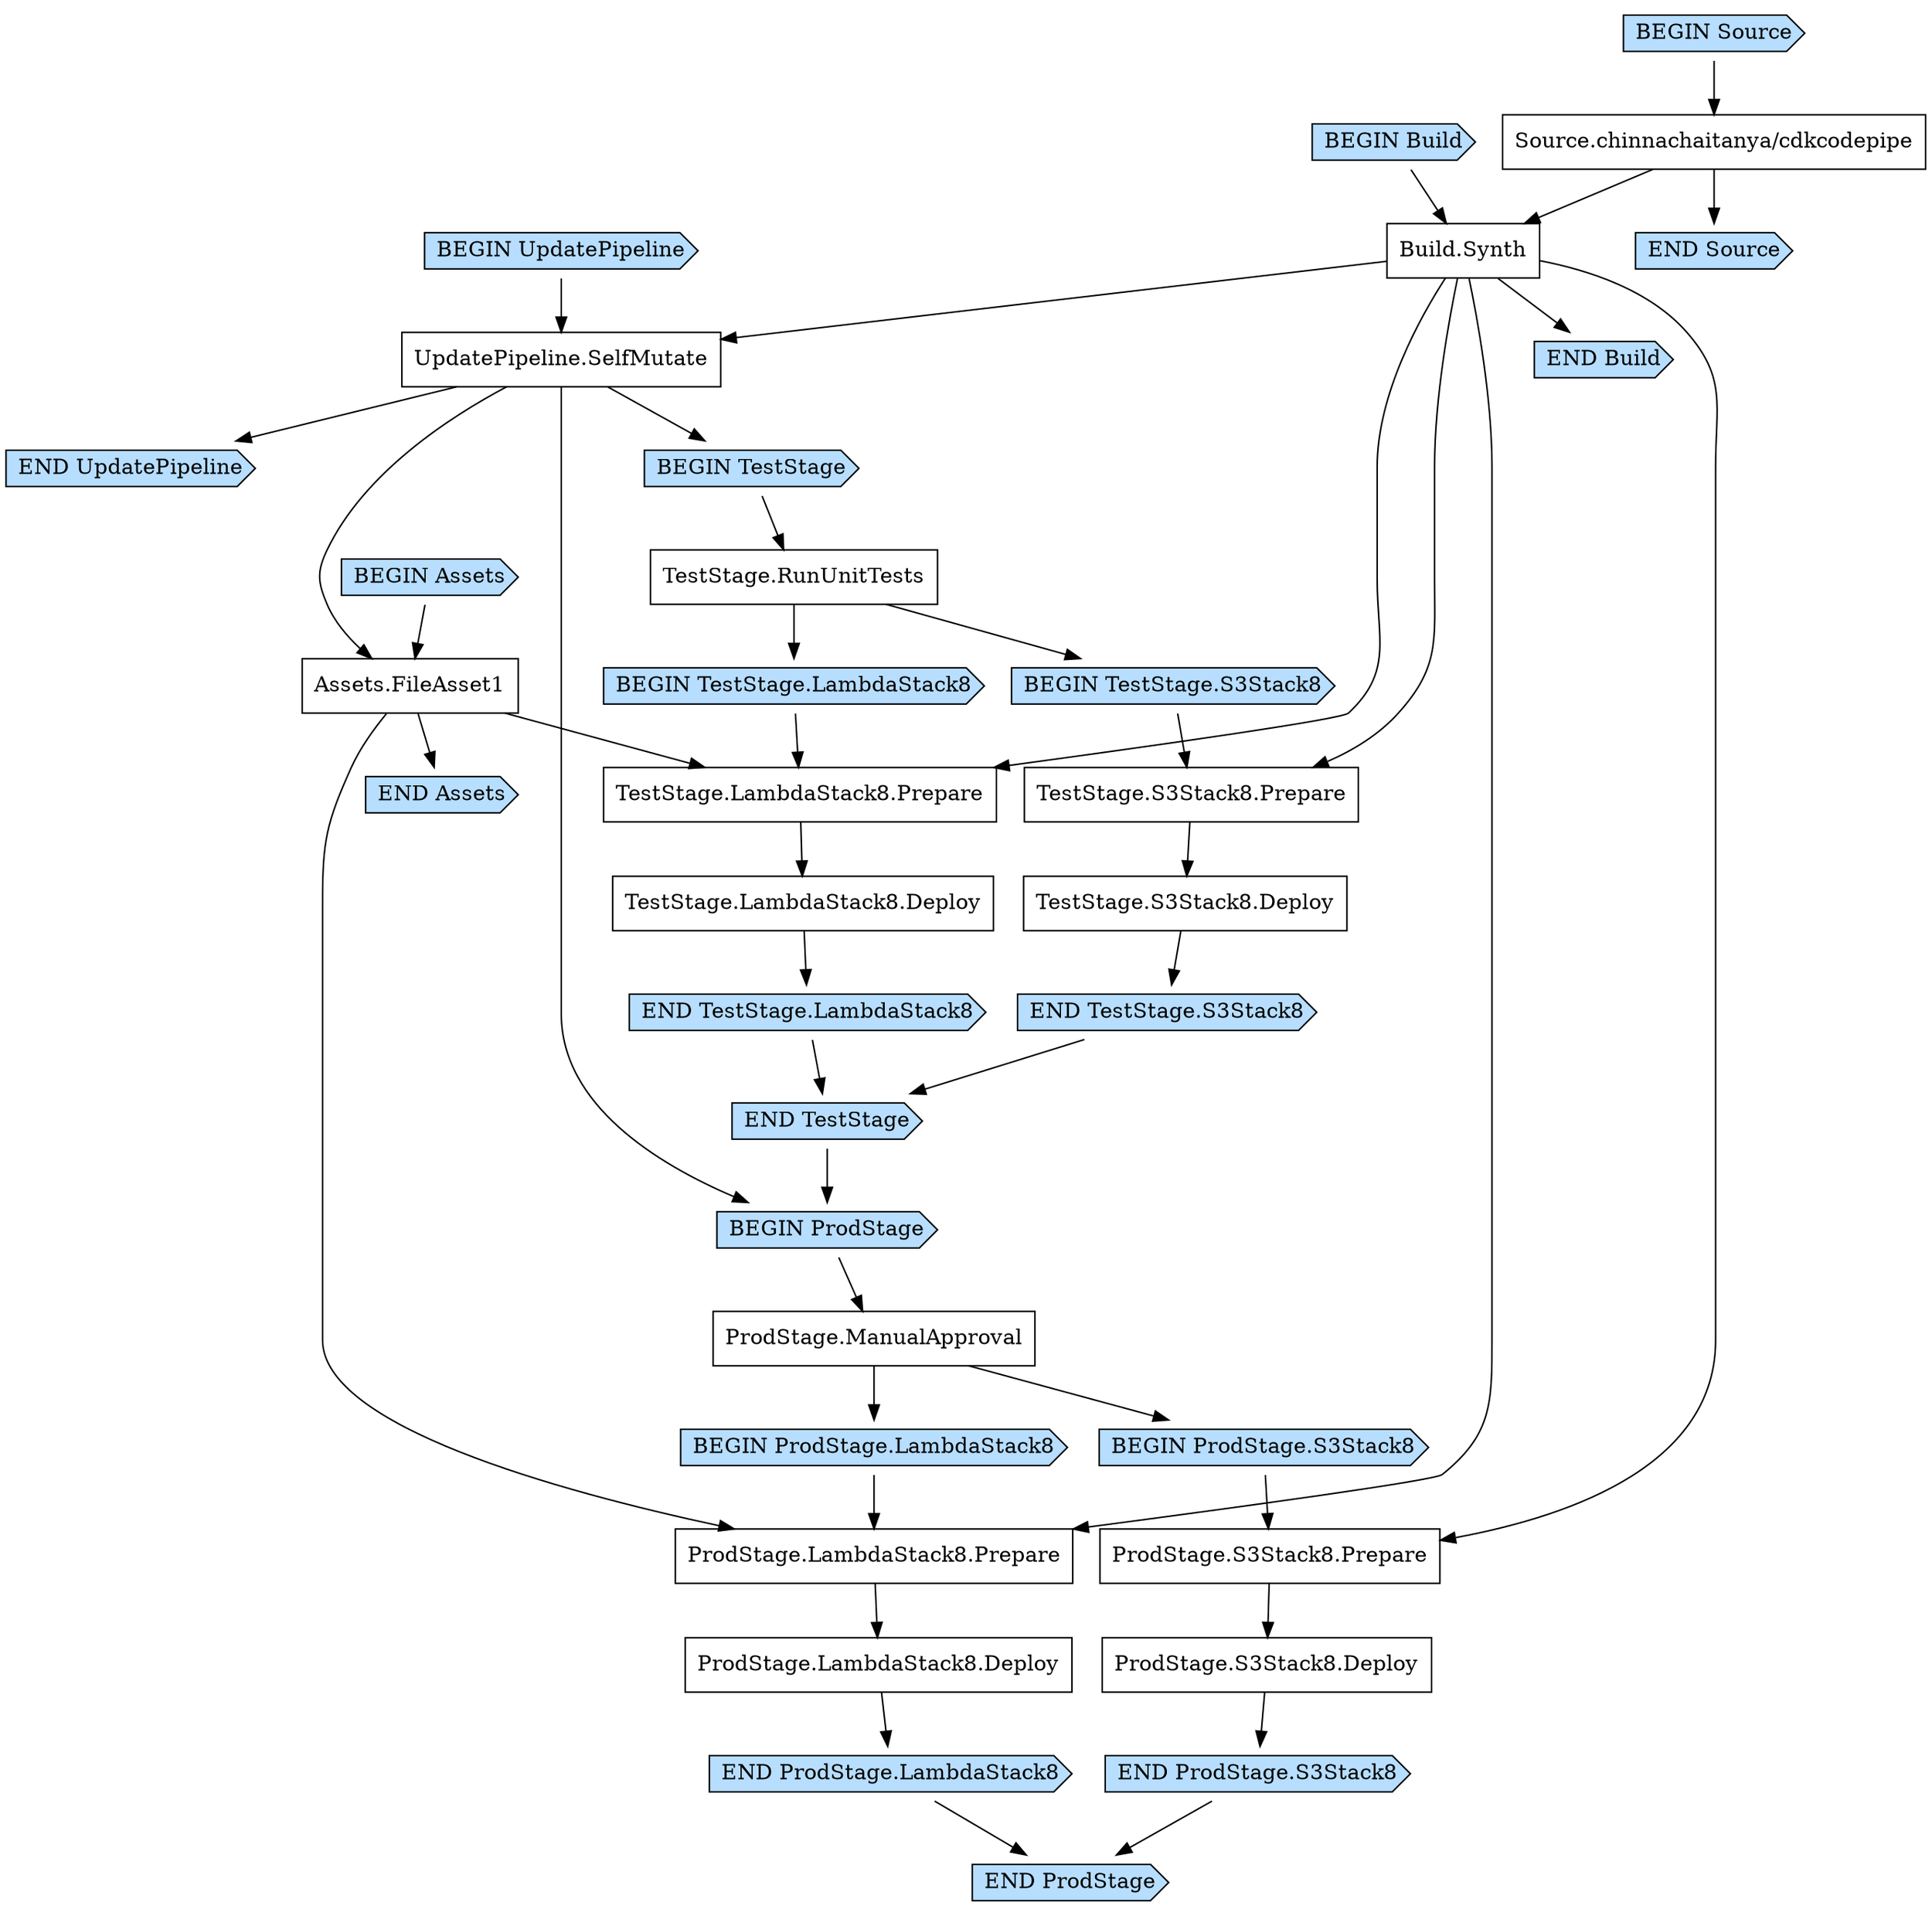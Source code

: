 digraph G {
  # Arrows represent an "unlocks" relationship (opposite of dependency). So chosen
  # because the layout looks more natural that way.
  # To represent subgraph dependencies, subgraphs are represented by BEGIN/END nodes.
  # To render: `dot -Tsvg CodepipelineappStack8testPipeline82E89563E.dot > graph.svg`, open in a browser.
  node [shape="box"];
"BEGIN Build" [shape="cds", style="filled", fillcolor="#b7deff"];
"END Build" [shape="cds", style="filled", fillcolor="#b7deff"];
"Build.Synth";
"Source.chinnachaitanya/cdkcodepipe" -> "Build.Synth";
"BEGIN Build" -> "Build.Synth";
"Build.Synth" -> "END Build";
"BEGIN UpdatePipeline" [shape="cds", style="filled", fillcolor="#b7deff"];
"END UpdatePipeline" [shape="cds", style="filled", fillcolor="#b7deff"];
"UpdatePipeline.SelfMutate";
"Build.Synth" -> "UpdatePipeline.SelfMutate";
"BEGIN UpdatePipeline" -> "UpdatePipeline.SelfMutate";
"UpdatePipeline.SelfMutate" -> "END UpdatePipeline";
"BEGIN Assets" [shape="cds", style="filled", fillcolor="#b7deff"];
"END Assets" [shape="cds", style="filled", fillcolor="#b7deff"];
"Assets.FileAsset1";
"UpdatePipeline.SelfMutate" -> "Assets.FileAsset1";
"BEGIN Assets" -> "Assets.FileAsset1";
"Assets.FileAsset1" -> "END Assets";
"BEGIN TestStage" [shape="cds", style="filled", fillcolor="#b7deff"];
"END TestStage" [shape="cds", style="filled", fillcolor="#b7deff"];
"UpdatePipeline.SelfMutate" -> "BEGIN TestStage";
"BEGIN TestStage.LambdaStack8" [shape="cds", style="filled", fillcolor="#b7deff"];
"END TestStage.LambdaStack8" [shape="cds", style="filled", fillcolor="#b7deff"];
"TestStage.RunUnitTests" -> "BEGIN TestStage.LambdaStack8";
"TestStage.LambdaStack8.Deploy";
"TestStage.LambdaStack8.Prepare" -> "TestStage.LambdaStack8.Deploy";
"TestStage.LambdaStack8.Prepare";
"Build.Synth" -> "TestStage.LambdaStack8.Prepare";
"Assets.FileAsset1" -> "TestStage.LambdaStack8.Prepare";
"BEGIN TestStage.LambdaStack8" -> "TestStage.LambdaStack8.Prepare";
"TestStage.LambdaStack8.Deploy" -> "END TestStage.LambdaStack8";
"BEGIN TestStage.S3Stack8" [shape="cds", style="filled", fillcolor="#b7deff"];
"END TestStage.S3Stack8" [shape="cds", style="filled", fillcolor="#b7deff"];
"TestStage.RunUnitTests" -> "BEGIN TestStage.S3Stack8";
"TestStage.S3Stack8.Deploy";
"TestStage.S3Stack8.Prepare" -> "TestStage.S3Stack8.Deploy";
"TestStage.S3Stack8.Prepare";
"Build.Synth" -> "TestStage.S3Stack8.Prepare";
"BEGIN TestStage.S3Stack8" -> "TestStage.S3Stack8.Prepare";
"TestStage.S3Stack8.Deploy" -> "END TestStage.S3Stack8";
"TestStage.RunUnitTests";
"BEGIN TestStage" -> "TestStage.RunUnitTests";
"END TestStage.LambdaStack8" -> "END TestStage";
"END TestStage.S3Stack8" -> "END TestStage";
"BEGIN ProdStage" [shape="cds", style="filled", fillcolor="#b7deff"];
"END ProdStage" [shape="cds", style="filled", fillcolor="#b7deff"];
"UpdatePipeline.SelfMutate" -> "BEGIN ProdStage";
"END TestStage" -> "BEGIN ProdStage";
"BEGIN ProdStage.LambdaStack8" [shape="cds", style="filled", fillcolor="#b7deff"];
"END ProdStage.LambdaStack8" [shape="cds", style="filled", fillcolor="#b7deff"];
"ProdStage.ManualApproval" -> "BEGIN ProdStage.LambdaStack8";
"ProdStage.LambdaStack8.Deploy";
"ProdStage.LambdaStack8.Prepare" -> "ProdStage.LambdaStack8.Deploy";
"ProdStage.LambdaStack8.Prepare";
"Build.Synth" -> "ProdStage.LambdaStack8.Prepare";
"Assets.FileAsset1" -> "ProdStage.LambdaStack8.Prepare";
"BEGIN ProdStage.LambdaStack8" -> "ProdStage.LambdaStack8.Prepare";
"ProdStage.LambdaStack8.Deploy" -> "END ProdStage.LambdaStack8";
"BEGIN ProdStage.S3Stack8" [shape="cds", style="filled", fillcolor="#b7deff"];
"END ProdStage.S3Stack8" [shape="cds", style="filled", fillcolor="#b7deff"];
"ProdStage.ManualApproval" -> "BEGIN ProdStage.S3Stack8";
"ProdStage.S3Stack8.Deploy";
"ProdStage.S3Stack8.Prepare" -> "ProdStage.S3Stack8.Deploy";
"ProdStage.S3Stack8.Prepare";
"Build.Synth" -> "ProdStage.S3Stack8.Prepare";
"BEGIN ProdStage.S3Stack8" -> "ProdStage.S3Stack8.Prepare";
"ProdStage.S3Stack8.Deploy" -> "END ProdStage.S3Stack8";
"ProdStage.ManualApproval";
"BEGIN ProdStage" -> "ProdStage.ManualApproval";
"END ProdStage.LambdaStack8" -> "END ProdStage";
"END ProdStage.S3Stack8" -> "END ProdStage";
"BEGIN Source" [shape="cds", style="filled", fillcolor="#b7deff"];
"END Source" [shape="cds", style="filled", fillcolor="#b7deff"];
"Source.chinnachaitanya/cdkcodepipe";
"BEGIN Source" -> "Source.chinnachaitanya/cdkcodepipe";
"Source.chinnachaitanya/cdkcodepipe" -> "END Source";
}
